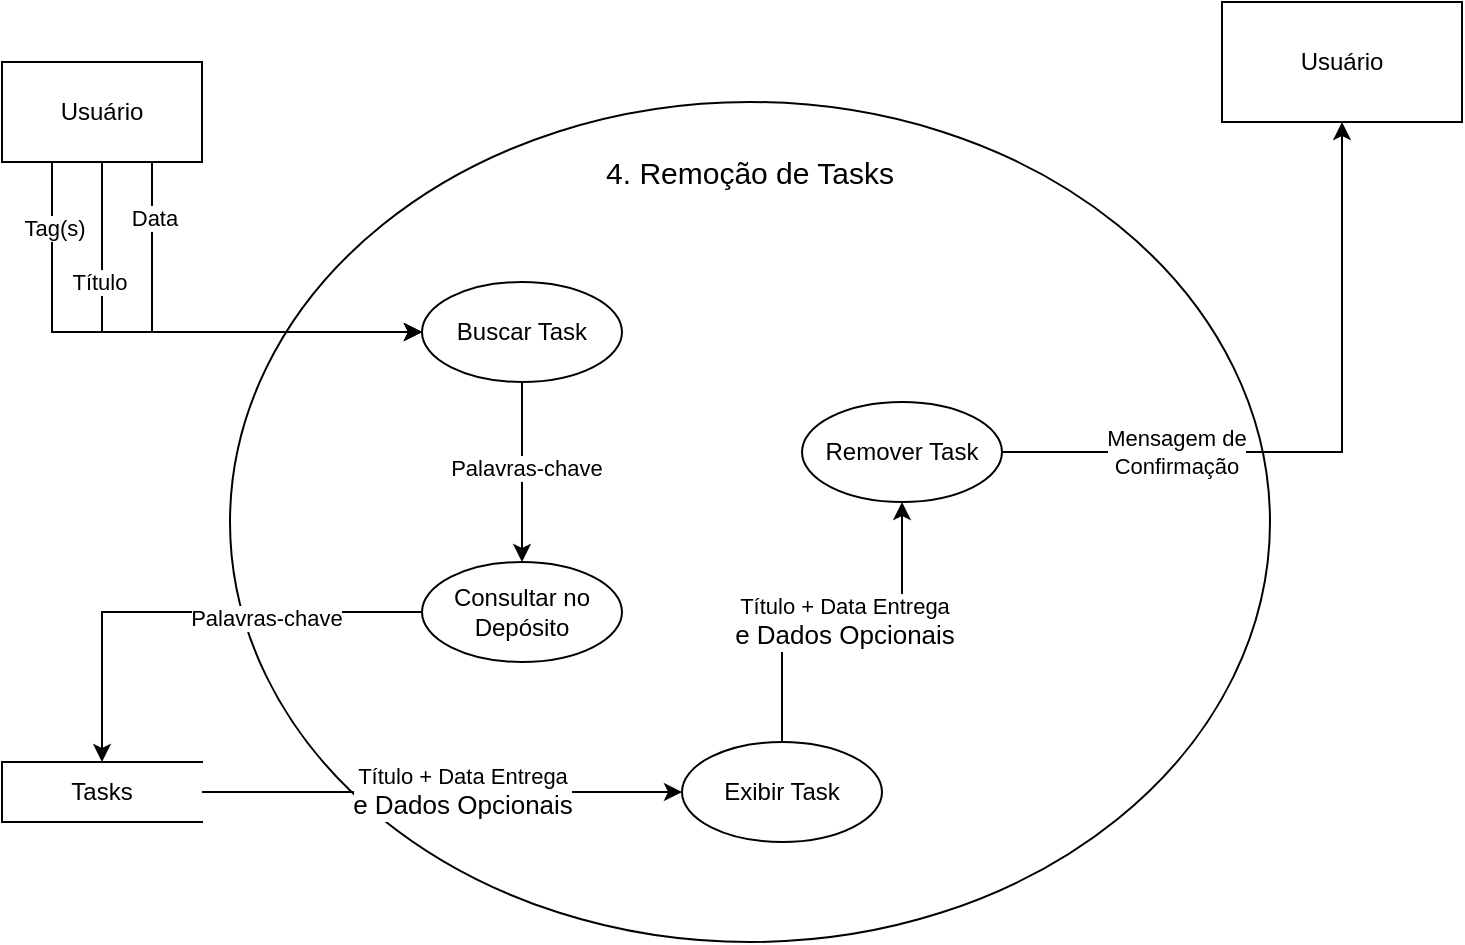 <mxfile version="21.6.8" type="device">
  <diagram name="Página-1" id="ZOs2dmh3QNxUm6-tBIb0">
    <mxGraphModel dx="1022" dy="640" grid="1" gridSize="10" guides="1" tooltips="1" connect="1" arrows="1" fold="1" page="1" pageScale="1" pageWidth="827" pageHeight="1169" math="0" shadow="0">
      <root>
        <mxCell id="0" />
        <mxCell id="1" parent="0" />
        <mxCell id="r59xEY66x3O-hmm3xWtb-1" value="" style="shape=ellipse;html=1;dashed=0;whiteSpace=wrap;perimeter=ellipsePerimeter;" vertex="1" parent="1">
          <mxGeometry x="154" y="140" width="520" height="420" as="geometry" />
        </mxCell>
        <mxCell id="r59xEY66x3O-hmm3xWtb-22" style="edgeStyle=orthogonalEdgeStyle;rounded=0;orthogonalLoop=1;jettySize=auto;html=1;exitX=1;exitY=0.5;exitDx=0;exitDy=0;entryX=0;entryY=0.5;entryDx=0;entryDy=0;" edge="1" parent="1" source="r59xEY66x3O-hmm3xWtb-2" target="r59xEY66x3O-hmm3xWtb-21">
          <mxGeometry relative="1" as="geometry" />
        </mxCell>
        <mxCell id="r59xEY66x3O-hmm3xWtb-23" value="Título + Data Entrega&lt;br style=&quot;font-size: 13px;&quot;&gt;&lt;span style=&quot;font-size: 13px;&quot;&gt;e Dados Opcionais&lt;/span&gt;" style="edgeLabel;html=1;align=center;verticalAlign=middle;resizable=0;points=[];" vertex="1" connectable="0" parent="r59xEY66x3O-hmm3xWtb-22">
          <mxGeometry x="0.214" y="-3" relative="1" as="geometry">
            <mxPoint x="-16" y="-3" as="offset" />
          </mxGeometry>
        </mxCell>
        <mxCell id="r59xEY66x3O-hmm3xWtb-2" value="Tasks" style="html=1;dashed=0;whiteSpace=wrap;shape=partialRectangle;right=0;" vertex="1" parent="1">
          <mxGeometry x="40" y="470" width="100" height="30" as="geometry" />
        </mxCell>
        <mxCell id="r59xEY66x3O-hmm3xWtb-7" style="edgeStyle=orthogonalEdgeStyle;rounded=0;orthogonalLoop=1;jettySize=auto;html=1;exitX=0.5;exitY=1;exitDx=0;exitDy=0;entryX=0;entryY=0.5;entryDx=0;entryDy=0;" edge="1" parent="1" source="r59xEY66x3O-hmm3xWtb-3" target="r59xEY66x3O-hmm3xWtb-6">
          <mxGeometry relative="1" as="geometry" />
        </mxCell>
        <mxCell id="r59xEY66x3O-hmm3xWtb-8" value="Título&amp;nbsp;" style="edgeLabel;html=1;align=center;verticalAlign=middle;resizable=0;points=[];" vertex="1" connectable="0" parent="r59xEY66x3O-hmm3xWtb-7">
          <mxGeometry x="-0.142" y="-1" relative="1" as="geometry">
            <mxPoint x="-20" y="-26" as="offset" />
          </mxGeometry>
        </mxCell>
        <mxCell id="r59xEY66x3O-hmm3xWtb-11" style="edgeStyle=orthogonalEdgeStyle;rounded=0;orthogonalLoop=1;jettySize=auto;html=1;exitX=0.25;exitY=1;exitDx=0;exitDy=0;entryX=0;entryY=0.5;entryDx=0;entryDy=0;" edge="1" parent="1" source="r59xEY66x3O-hmm3xWtb-3" target="r59xEY66x3O-hmm3xWtb-6">
          <mxGeometry relative="1" as="geometry">
            <Array as="points">
              <mxPoint x="65" y="255" />
            </Array>
          </mxGeometry>
        </mxCell>
        <mxCell id="r59xEY66x3O-hmm3xWtb-14" value="Tag(s)" style="edgeLabel;html=1;align=center;verticalAlign=middle;resizable=0;points=[];" vertex="1" connectable="0" parent="r59xEY66x3O-hmm3xWtb-11">
          <mxGeometry x="-0.757" y="1" relative="1" as="geometry">
            <mxPoint as="offset" />
          </mxGeometry>
        </mxCell>
        <mxCell id="r59xEY66x3O-hmm3xWtb-33" style="edgeStyle=orthogonalEdgeStyle;rounded=0;orthogonalLoop=1;jettySize=auto;html=1;exitX=0.75;exitY=1;exitDx=0;exitDy=0;entryX=0;entryY=0.5;entryDx=0;entryDy=0;" edge="1" parent="1" source="r59xEY66x3O-hmm3xWtb-3" target="r59xEY66x3O-hmm3xWtb-6">
          <mxGeometry relative="1" as="geometry" />
        </mxCell>
        <mxCell id="r59xEY66x3O-hmm3xWtb-34" value="Data" style="edgeLabel;html=1;align=center;verticalAlign=middle;resizable=0;points=[];" vertex="1" connectable="0" parent="r59xEY66x3O-hmm3xWtb-33">
          <mxGeometry x="-0.746" y="1" relative="1" as="geometry">
            <mxPoint as="offset" />
          </mxGeometry>
        </mxCell>
        <mxCell id="r59xEY66x3O-hmm3xWtb-3" value="Usuário" style="html=1;dashed=0;whiteSpace=wrap;" vertex="1" parent="1">
          <mxGeometry x="40" y="120" width="100" height="50" as="geometry" />
        </mxCell>
        <mxCell id="r59xEY66x3O-hmm3xWtb-4" value="&lt;font style=&quot;font-size: 15px;&quot;&gt;4. Remoção de Tasks&lt;/font&gt;" style="text;html=1;strokeColor=none;fillColor=none;align=center;verticalAlign=middle;whiteSpace=wrap;rounded=0;" vertex="1" parent="1">
          <mxGeometry x="332" y="160" width="164" height="30" as="geometry" />
        </mxCell>
        <mxCell id="r59xEY66x3O-hmm3xWtb-16" value="" style="edgeStyle=orthogonalEdgeStyle;rounded=0;orthogonalLoop=1;jettySize=auto;html=1;entryX=0.5;entryY=0;entryDx=0;entryDy=0;" edge="1" parent="1" source="r59xEY66x3O-hmm3xWtb-6" target="r59xEY66x3O-hmm3xWtb-17">
          <mxGeometry relative="1" as="geometry">
            <mxPoint x="300" y="360" as="targetPoint" />
          </mxGeometry>
        </mxCell>
        <mxCell id="r59xEY66x3O-hmm3xWtb-19" value="Palavras-chave" style="edgeLabel;html=1;align=center;verticalAlign=middle;resizable=0;points=[];" vertex="1" connectable="0" parent="r59xEY66x3O-hmm3xWtb-16">
          <mxGeometry x="-0.049" y="2" relative="1" as="geometry">
            <mxPoint as="offset" />
          </mxGeometry>
        </mxCell>
        <mxCell id="r59xEY66x3O-hmm3xWtb-6" value="Buscar Task" style="shape=ellipse;html=1;dashed=0;whiteSpace=wrap;perimeter=ellipsePerimeter;" vertex="1" parent="1">
          <mxGeometry x="250" y="230" width="100" height="50" as="geometry" />
        </mxCell>
        <mxCell id="r59xEY66x3O-hmm3xWtb-18" style="edgeStyle=orthogonalEdgeStyle;rounded=0;orthogonalLoop=1;jettySize=auto;html=1;exitX=0;exitY=0.5;exitDx=0;exitDy=0;entryX=0.5;entryY=0;entryDx=0;entryDy=0;" edge="1" parent="1" source="r59xEY66x3O-hmm3xWtb-17" target="r59xEY66x3O-hmm3xWtb-2">
          <mxGeometry relative="1" as="geometry" />
        </mxCell>
        <mxCell id="r59xEY66x3O-hmm3xWtb-20" value="Palavras-chave" style="edgeLabel;html=1;align=center;verticalAlign=middle;resizable=0;points=[];" vertex="1" connectable="0" parent="r59xEY66x3O-hmm3xWtb-18">
          <mxGeometry x="-0.331" y="3" relative="1" as="geometry">
            <mxPoint as="offset" />
          </mxGeometry>
        </mxCell>
        <mxCell id="r59xEY66x3O-hmm3xWtb-17" value="Consultar no Depósito" style="shape=ellipse;html=1;dashed=0;whiteSpace=wrap;perimeter=ellipsePerimeter;" vertex="1" parent="1">
          <mxGeometry x="250" y="370" width="100" height="50" as="geometry" />
        </mxCell>
        <mxCell id="r59xEY66x3O-hmm3xWtb-25" value="" style="edgeStyle=orthogonalEdgeStyle;rounded=0;orthogonalLoop=1;jettySize=auto;html=1;" edge="1" parent="1" source="r59xEY66x3O-hmm3xWtb-21" target="r59xEY66x3O-hmm3xWtb-24">
          <mxGeometry relative="1" as="geometry" />
        </mxCell>
        <mxCell id="r59xEY66x3O-hmm3xWtb-26" value="Título + Data Entrega&lt;br style=&quot;font-size: 13px;&quot;&gt;&lt;span style=&quot;font-size: 13px;&quot;&gt;e Dados Opcionais&lt;/span&gt;" style="edgeLabel;html=1;align=center;verticalAlign=middle;resizable=0;points=[];" vertex="1" connectable="0" parent="r59xEY66x3O-hmm3xWtb-25">
          <mxGeometry x="0.049" y="-4" relative="1" as="geometry">
            <mxPoint x="-4" y="-4" as="offset" />
          </mxGeometry>
        </mxCell>
        <mxCell id="r59xEY66x3O-hmm3xWtb-21" value="Exibir Task" style="shape=ellipse;html=1;dashed=0;whiteSpace=wrap;perimeter=ellipsePerimeter;" vertex="1" parent="1">
          <mxGeometry x="380" y="460" width="100" height="50" as="geometry" />
        </mxCell>
        <mxCell id="r59xEY66x3O-hmm3xWtb-29" value="" style="edgeStyle=orthogonalEdgeStyle;rounded=0;orthogonalLoop=1;jettySize=auto;html=1;" edge="1" parent="1" source="r59xEY66x3O-hmm3xWtb-24" target="r59xEY66x3O-hmm3xWtb-28">
          <mxGeometry relative="1" as="geometry" />
        </mxCell>
        <mxCell id="r59xEY66x3O-hmm3xWtb-30" value="Mensagem de&lt;br&gt;Confirmação" style="edgeLabel;html=1;align=center;verticalAlign=middle;resizable=0;points=[];" vertex="1" connectable="0" parent="r59xEY66x3O-hmm3xWtb-29">
          <mxGeometry x="-0.484" y="-4" relative="1" as="geometry">
            <mxPoint y="-4" as="offset" />
          </mxGeometry>
        </mxCell>
        <mxCell id="r59xEY66x3O-hmm3xWtb-24" value="Remover Task" style="shape=ellipse;html=1;dashed=0;whiteSpace=wrap;perimeter=ellipsePerimeter;" vertex="1" parent="1">
          <mxGeometry x="440" y="290" width="100" height="50" as="geometry" />
        </mxCell>
        <mxCell id="r59xEY66x3O-hmm3xWtb-28" value="Usuário" style="whiteSpace=wrap;html=1;dashed=0;" vertex="1" parent="1">
          <mxGeometry x="650" y="90" width="120" height="60" as="geometry" />
        </mxCell>
      </root>
    </mxGraphModel>
  </diagram>
</mxfile>
